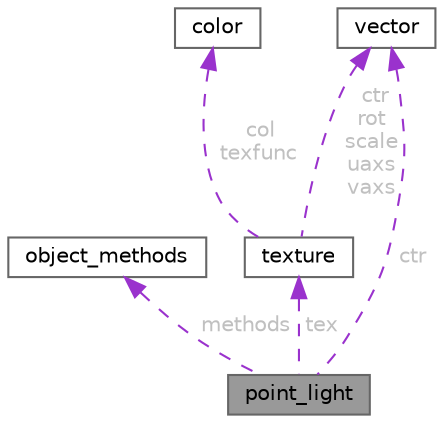 digraph "point_light"
{
 // LATEX_PDF_SIZE
  bgcolor="transparent";
  edge [fontname=Helvetica,fontsize=10,labelfontname=Helvetica,labelfontsize=10];
  node [fontname=Helvetica,fontsize=10,shape=box,height=0.2,width=0.4];
  Node1 [id="Node000001",label="point_light",height=0.2,width=0.4,color="gray40", fillcolor="grey60", style="filled", fontcolor="black",tooltip=" "];
  Node2 -> Node1 [id="edge6_Node000001_Node000002",dir="back",color="darkorchid3",style="dashed",tooltip=" ",label=" methods",fontcolor="grey" ];
  Node2 [id="Node000002",label="object_methods",height=0.2,width=0.4,color="gray40", fillcolor="white", style="filled",URL="$structobject__methods.html",tooltip=" "];
  Node3 -> Node1 [id="edge7_Node000001_Node000003",dir="back",color="darkorchid3",style="dashed",tooltip=" ",label=" tex",fontcolor="grey" ];
  Node3 [id="Node000003",label="texture",height=0.2,width=0.4,color="gray40", fillcolor="white", style="filled",URL="$structtexture.html",tooltip=" "];
  Node4 -> Node3 [id="edge8_Node000003_Node000004",dir="back",color="darkorchid3",style="dashed",tooltip=" ",label=" col\ntexfunc",fontcolor="grey" ];
  Node4 [id="Node000004",label="color",height=0.2,width=0.4,color="gray40", fillcolor="white", style="filled",URL="$structcolor.html",tooltip=" "];
  Node5 -> Node3 [id="edge9_Node000003_Node000005",dir="back",color="darkorchid3",style="dashed",tooltip=" ",label=" ctr\nrot\nscale\nuaxs\nvaxs",fontcolor="grey" ];
  Node5 [id="Node000005",label="vector",height=0.2,width=0.4,color="gray40", fillcolor="white", style="filled",URL="$structvector.html",tooltip=" "];
  Node5 -> Node1 [id="edge10_Node000001_Node000005",dir="back",color="darkorchid3",style="dashed",tooltip=" ",label=" ctr",fontcolor="grey" ];
}
